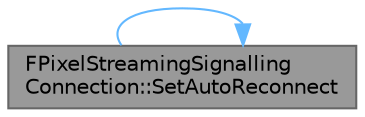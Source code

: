 digraph "FPixelStreamingSignallingConnection::SetAutoReconnect"
{
 // INTERACTIVE_SVG=YES
 // LATEX_PDF_SIZE
  bgcolor="transparent";
  edge [fontname=Helvetica,fontsize=10,labelfontname=Helvetica,labelfontsize=10];
  node [fontname=Helvetica,fontsize=10,shape=box,height=0.2,width=0.4];
  rankdir="LR";
  Node1 [id="Node000001",label="FPixelStreamingSignalling\lConnection::SetAutoReconnect",height=0.2,width=0.4,color="gray40", fillcolor="grey60", style="filled", fontcolor="black",tooltip="Toggles automatic reconnecting when websocket is closed or unreachable."];
  Node1 -> Node1 [id="edge1_Node000001_Node000001",color="steelblue1",style="solid",tooltip=" "];
}
